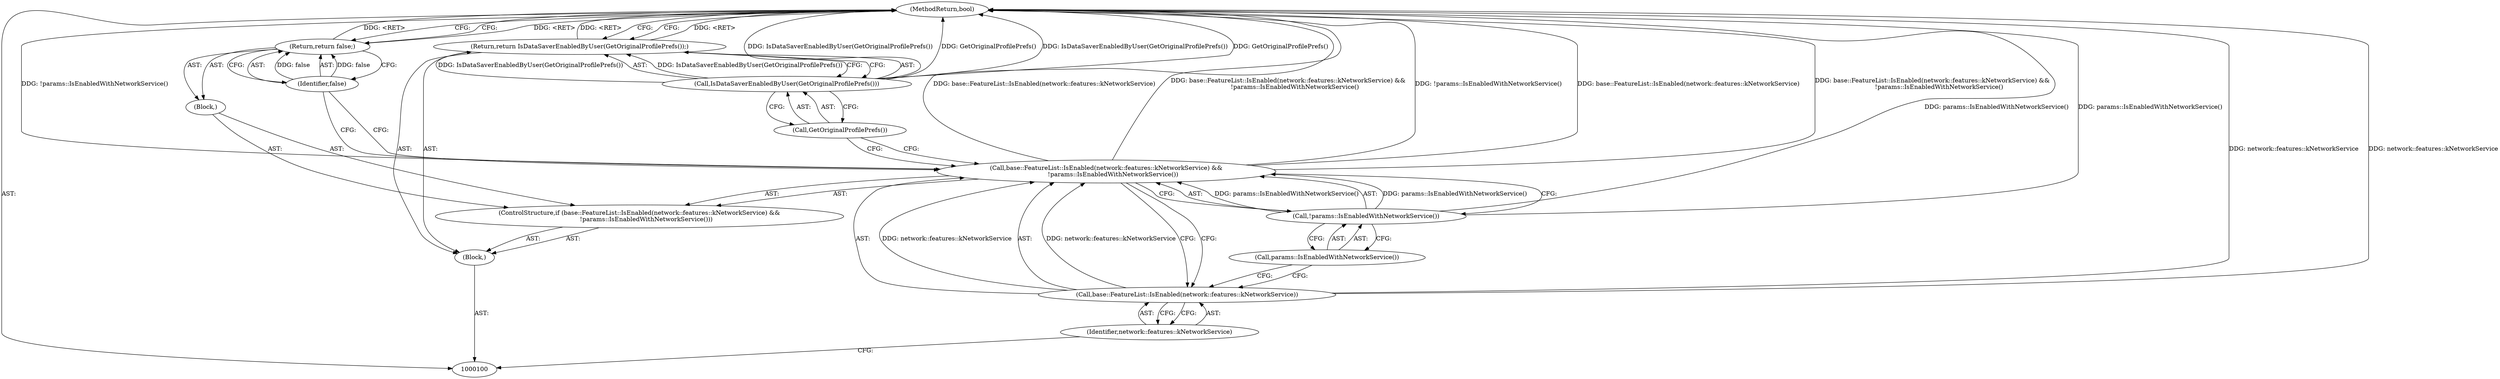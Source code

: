 digraph "0_Chrome_c995d4fe5e96f4d6d4a88b7867279b08e72d2579_6" {
"1000114" [label="(MethodReturn,bool)"];
"1000101" [label="(Block,)"];
"1000102" [label="(ControlStructure,if (base::FeatureList::IsEnabled(network::features::kNetworkService) &&\n       !params::IsEnabledWithNetworkService()))"];
"1000105" [label="(Identifier,network::features::kNetworkService)"];
"1000103" [label="(Call,base::FeatureList::IsEnabled(network::features::kNetworkService) &&\n       !params::IsEnabledWithNetworkService())"];
"1000104" [label="(Call,base::FeatureList::IsEnabled(network::features::kNetworkService))"];
"1000108" [label="(Block,)"];
"1000106" [label="(Call,!params::IsEnabledWithNetworkService())"];
"1000107" [label="(Call,params::IsEnabledWithNetworkService())"];
"1000110" [label="(Identifier,false)"];
"1000109" [label="(Return,return false;)"];
"1000111" [label="(Return,return IsDataSaverEnabledByUser(GetOriginalProfilePrefs());)"];
"1000113" [label="(Call,GetOriginalProfilePrefs())"];
"1000112" [label="(Call,IsDataSaverEnabledByUser(GetOriginalProfilePrefs()))"];
"1000114" -> "1000100"  [label="AST: "];
"1000114" -> "1000109"  [label="CFG: "];
"1000114" -> "1000111"  [label="CFG: "];
"1000111" -> "1000114"  [label="DDG: <RET>"];
"1000106" -> "1000114"  [label="DDG: params::IsEnabledWithNetworkService()"];
"1000103" -> "1000114"  [label="DDG: base::FeatureList::IsEnabled(network::features::kNetworkService)"];
"1000103" -> "1000114"  [label="DDG: base::FeatureList::IsEnabled(network::features::kNetworkService) &&\n       !params::IsEnabledWithNetworkService()"];
"1000103" -> "1000114"  [label="DDG: !params::IsEnabledWithNetworkService()"];
"1000104" -> "1000114"  [label="DDG: network::features::kNetworkService"];
"1000112" -> "1000114"  [label="DDG: IsDataSaverEnabledByUser(GetOriginalProfilePrefs())"];
"1000112" -> "1000114"  [label="DDG: GetOriginalProfilePrefs()"];
"1000109" -> "1000114"  [label="DDG: <RET>"];
"1000101" -> "1000100"  [label="AST: "];
"1000102" -> "1000101"  [label="AST: "];
"1000111" -> "1000101"  [label="AST: "];
"1000102" -> "1000101"  [label="AST: "];
"1000103" -> "1000102"  [label="AST: "];
"1000108" -> "1000102"  [label="AST: "];
"1000105" -> "1000104"  [label="AST: "];
"1000105" -> "1000100"  [label="CFG: "];
"1000104" -> "1000105"  [label="CFG: "];
"1000103" -> "1000102"  [label="AST: "];
"1000103" -> "1000104"  [label="CFG: "];
"1000103" -> "1000106"  [label="CFG: "];
"1000104" -> "1000103"  [label="AST: "];
"1000106" -> "1000103"  [label="AST: "];
"1000110" -> "1000103"  [label="CFG: "];
"1000113" -> "1000103"  [label="CFG: "];
"1000103" -> "1000114"  [label="DDG: base::FeatureList::IsEnabled(network::features::kNetworkService)"];
"1000103" -> "1000114"  [label="DDG: base::FeatureList::IsEnabled(network::features::kNetworkService) &&\n       !params::IsEnabledWithNetworkService()"];
"1000103" -> "1000114"  [label="DDG: !params::IsEnabledWithNetworkService()"];
"1000104" -> "1000103"  [label="DDG: network::features::kNetworkService"];
"1000106" -> "1000103"  [label="DDG: params::IsEnabledWithNetworkService()"];
"1000104" -> "1000103"  [label="AST: "];
"1000104" -> "1000105"  [label="CFG: "];
"1000105" -> "1000104"  [label="AST: "];
"1000107" -> "1000104"  [label="CFG: "];
"1000103" -> "1000104"  [label="CFG: "];
"1000104" -> "1000114"  [label="DDG: network::features::kNetworkService"];
"1000104" -> "1000103"  [label="DDG: network::features::kNetworkService"];
"1000108" -> "1000102"  [label="AST: "];
"1000109" -> "1000108"  [label="AST: "];
"1000106" -> "1000103"  [label="AST: "];
"1000106" -> "1000107"  [label="CFG: "];
"1000107" -> "1000106"  [label="AST: "];
"1000103" -> "1000106"  [label="CFG: "];
"1000106" -> "1000114"  [label="DDG: params::IsEnabledWithNetworkService()"];
"1000106" -> "1000103"  [label="DDG: params::IsEnabledWithNetworkService()"];
"1000107" -> "1000106"  [label="AST: "];
"1000107" -> "1000104"  [label="CFG: "];
"1000106" -> "1000107"  [label="CFG: "];
"1000110" -> "1000109"  [label="AST: "];
"1000110" -> "1000103"  [label="CFG: "];
"1000109" -> "1000110"  [label="CFG: "];
"1000110" -> "1000109"  [label="DDG: false"];
"1000109" -> "1000108"  [label="AST: "];
"1000109" -> "1000110"  [label="CFG: "];
"1000110" -> "1000109"  [label="AST: "];
"1000114" -> "1000109"  [label="CFG: "];
"1000109" -> "1000114"  [label="DDG: <RET>"];
"1000110" -> "1000109"  [label="DDG: false"];
"1000111" -> "1000101"  [label="AST: "];
"1000111" -> "1000112"  [label="CFG: "];
"1000112" -> "1000111"  [label="AST: "];
"1000114" -> "1000111"  [label="CFG: "];
"1000111" -> "1000114"  [label="DDG: <RET>"];
"1000112" -> "1000111"  [label="DDG: IsDataSaverEnabledByUser(GetOriginalProfilePrefs())"];
"1000113" -> "1000112"  [label="AST: "];
"1000113" -> "1000103"  [label="CFG: "];
"1000112" -> "1000113"  [label="CFG: "];
"1000112" -> "1000111"  [label="AST: "];
"1000112" -> "1000113"  [label="CFG: "];
"1000113" -> "1000112"  [label="AST: "];
"1000111" -> "1000112"  [label="CFG: "];
"1000112" -> "1000114"  [label="DDG: IsDataSaverEnabledByUser(GetOriginalProfilePrefs())"];
"1000112" -> "1000114"  [label="DDG: GetOriginalProfilePrefs()"];
"1000112" -> "1000111"  [label="DDG: IsDataSaverEnabledByUser(GetOriginalProfilePrefs())"];
}
